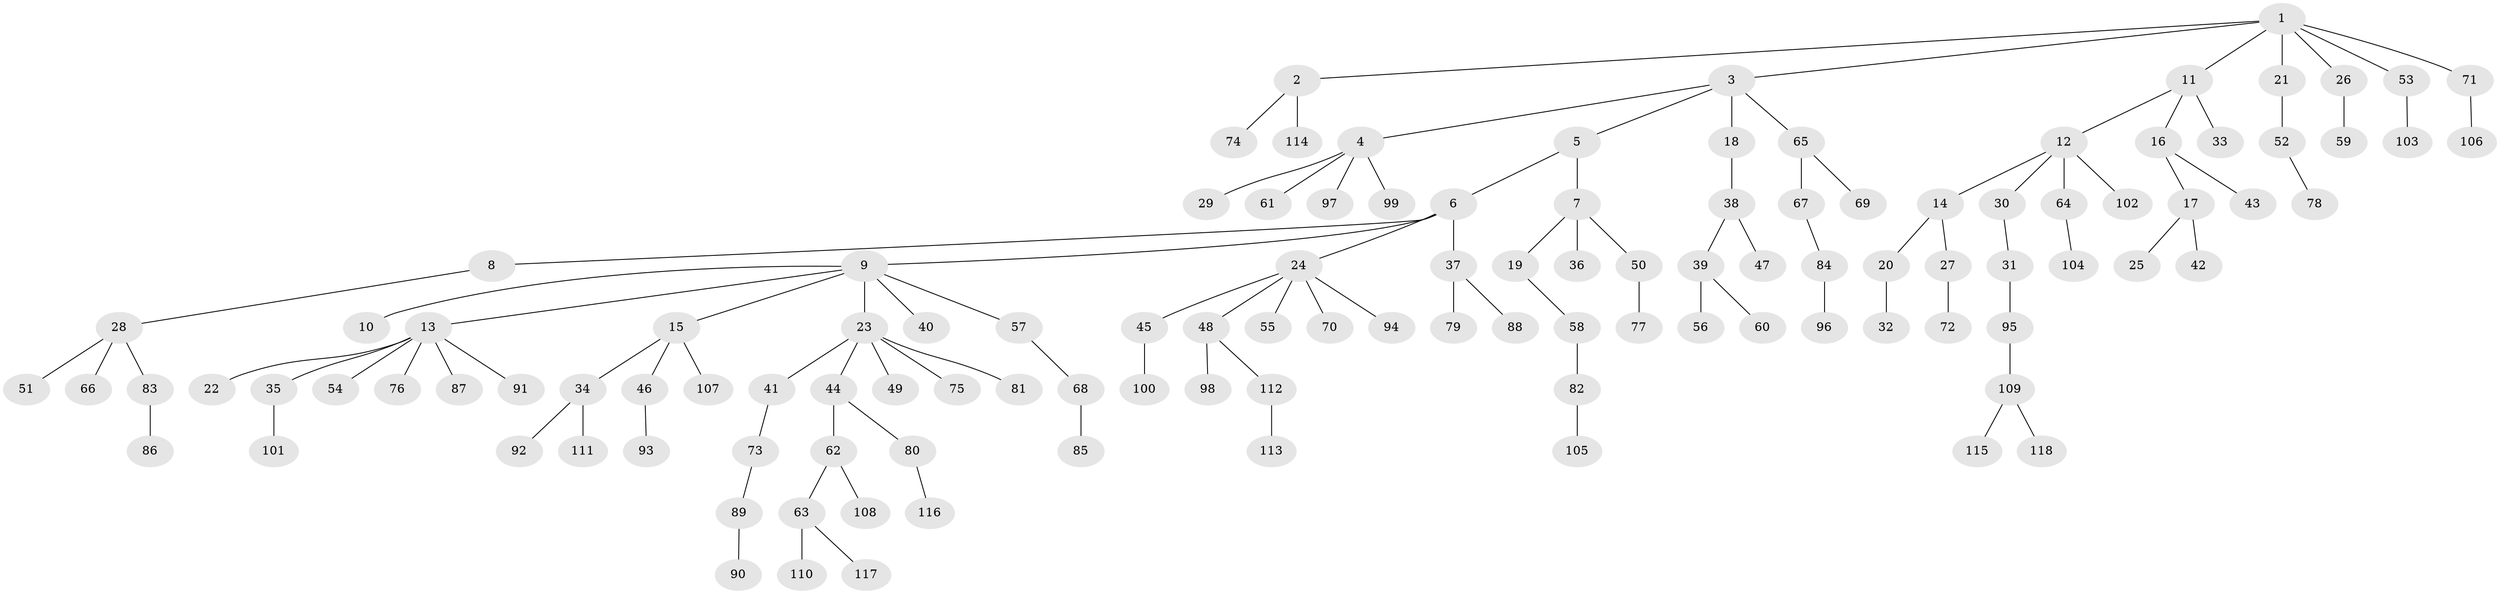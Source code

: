 // coarse degree distribution, {7: 0.037037037037037035, 2: 0.2716049382716049, 6: 0.037037037037037035, 4: 0.037037037037037035, 10: 0.012345679012345678, 1: 0.5679012345679012, 3: 0.037037037037037035}
// Generated by graph-tools (version 1.1) at 2025/24/03/03/25 07:24:08]
// undirected, 118 vertices, 117 edges
graph export_dot {
graph [start="1"]
  node [color=gray90,style=filled];
  1;
  2;
  3;
  4;
  5;
  6;
  7;
  8;
  9;
  10;
  11;
  12;
  13;
  14;
  15;
  16;
  17;
  18;
  19;
  20;
  21;
  22;
  23;
  24;
  25;
  26;
  27;
  28;
  29;
  30;
  31;
  32;
  33;
  34;
  35;
  36;
  37;
  38;
  39;
  40;
  41;
  42;
  43;
  44;
  45;
  46;
  47;
  48;
  49;
  50;
  51;
  52;
  53;
  54;
  55;
  56;
  57;
  58;
  59;
  60;
  61;
  62;
  63;
  64;
  65;
  66;
  67;
  68;
  69;
  70;
  71;
  72;
  73;
  74;
  75;
  76;
  77;
  78;
  79;
  80;
  81;
  82;
  83;
  84;
  85;
  86;
  87;
  88;
  89;
  90;
  91;
  92;
  93;
  94;
  95;
  96;
  97;
  98;
  99;
  100;
  101;
  102;
  103;
  104;
  105;
  106;
  107;
  108;
  109;
  110;
  111;
  112;
  113;
  114;
  115;
  116;
  117;
  118;
  1 -- 2;
  1 -- 3;
  1 -- 11;
  1 -- 21;
  1 -- 26;
  1 -- 53;
  1 -- 71;
  2 -- 74;
  2 -- 114;
  3 -- 4;
  3 -- 5;
  3 -- 18;
  3 -- 65;
  4 -- 29;
  4 -- 61;
  4 -- 97;
  4 -- 99;
  5 -- 6;
  5 -- 7;
  6 -- 8;
  6 -- 9;
  6 -- 24;
  6 -- 37;
  7 -- 19;
  7 -- 36;
  7 -- 50;
  8 -- 28;
  9 -- 10;
  9 -- 13;
  9 -- 15;
  9 -- 23;
  9 -- 40;
  9 -- 57;
  11 -- 12;
  11 -- 16;
  11 -- 33;
  12 -- 14;
  12 -- 30;
  12 -- 64;
  12 -- 102;
  13 -- 22;
  13 -- 35;
  13 -- 54;
  13 -- 76;
  13 -- 87;
  13 -- 91;
  14 -- 20;
  14 -- 27;
  15 -- 34;
  15 -- 46;
  15 -- 107;
  16 -- 17;
  16 -- 43;
  17 -- 25;
  17 -- 42;
  18 -- 38;
  19 -- 58;
  20 -- 32;
  21 -- 52;
  23 -- 41;
  23 -- 44;
  23 -- 49;
  23 -- 75;
  23 -- 81;
  24 -- 45;
  24 -- 48;
  24 -- 55;
  24 -- 70;
  24 -- 94;
  26 -- 59;
  27 -- 72;
  28 -- 51;
  28 -- 66;
  28 -- 83;
  30 -- 31;
  31 -- 95;
  34 -- 92;
  34 -- 111;
  35 -- 101;
  37 -- 79;
  37 -- 88;
  38 -- 39;
  38 -- 47;
  39 -- 56;
  39 -- 60;
  41 -- 73;
  44 -- 62;
  44 -- 80;
  45 -- 100;
  46 -- 93;
  48 -- 98;
  48 -- 112;
  50 -- 77;
  52 -- 78;
  53 -- 103;
  57 -- 68;
  58 -- 82;
  62 -- 63;
  62 -- 108;
  63 -- 110;
  63 -- 117;
  64 -- 104;
  65 -- 67;
  65 -- 69;
  67 -- 84;
  68 -- 85;
  71 -- 106;
  73 -- 89;
  80 -- 116;
  82 -- 105;
  83 -- 86;
  84 -- 96;
  89 -- 90;
  95 -- 109;
  109 -- 115;
  109 -- 118;
  112 -- 113;
}
